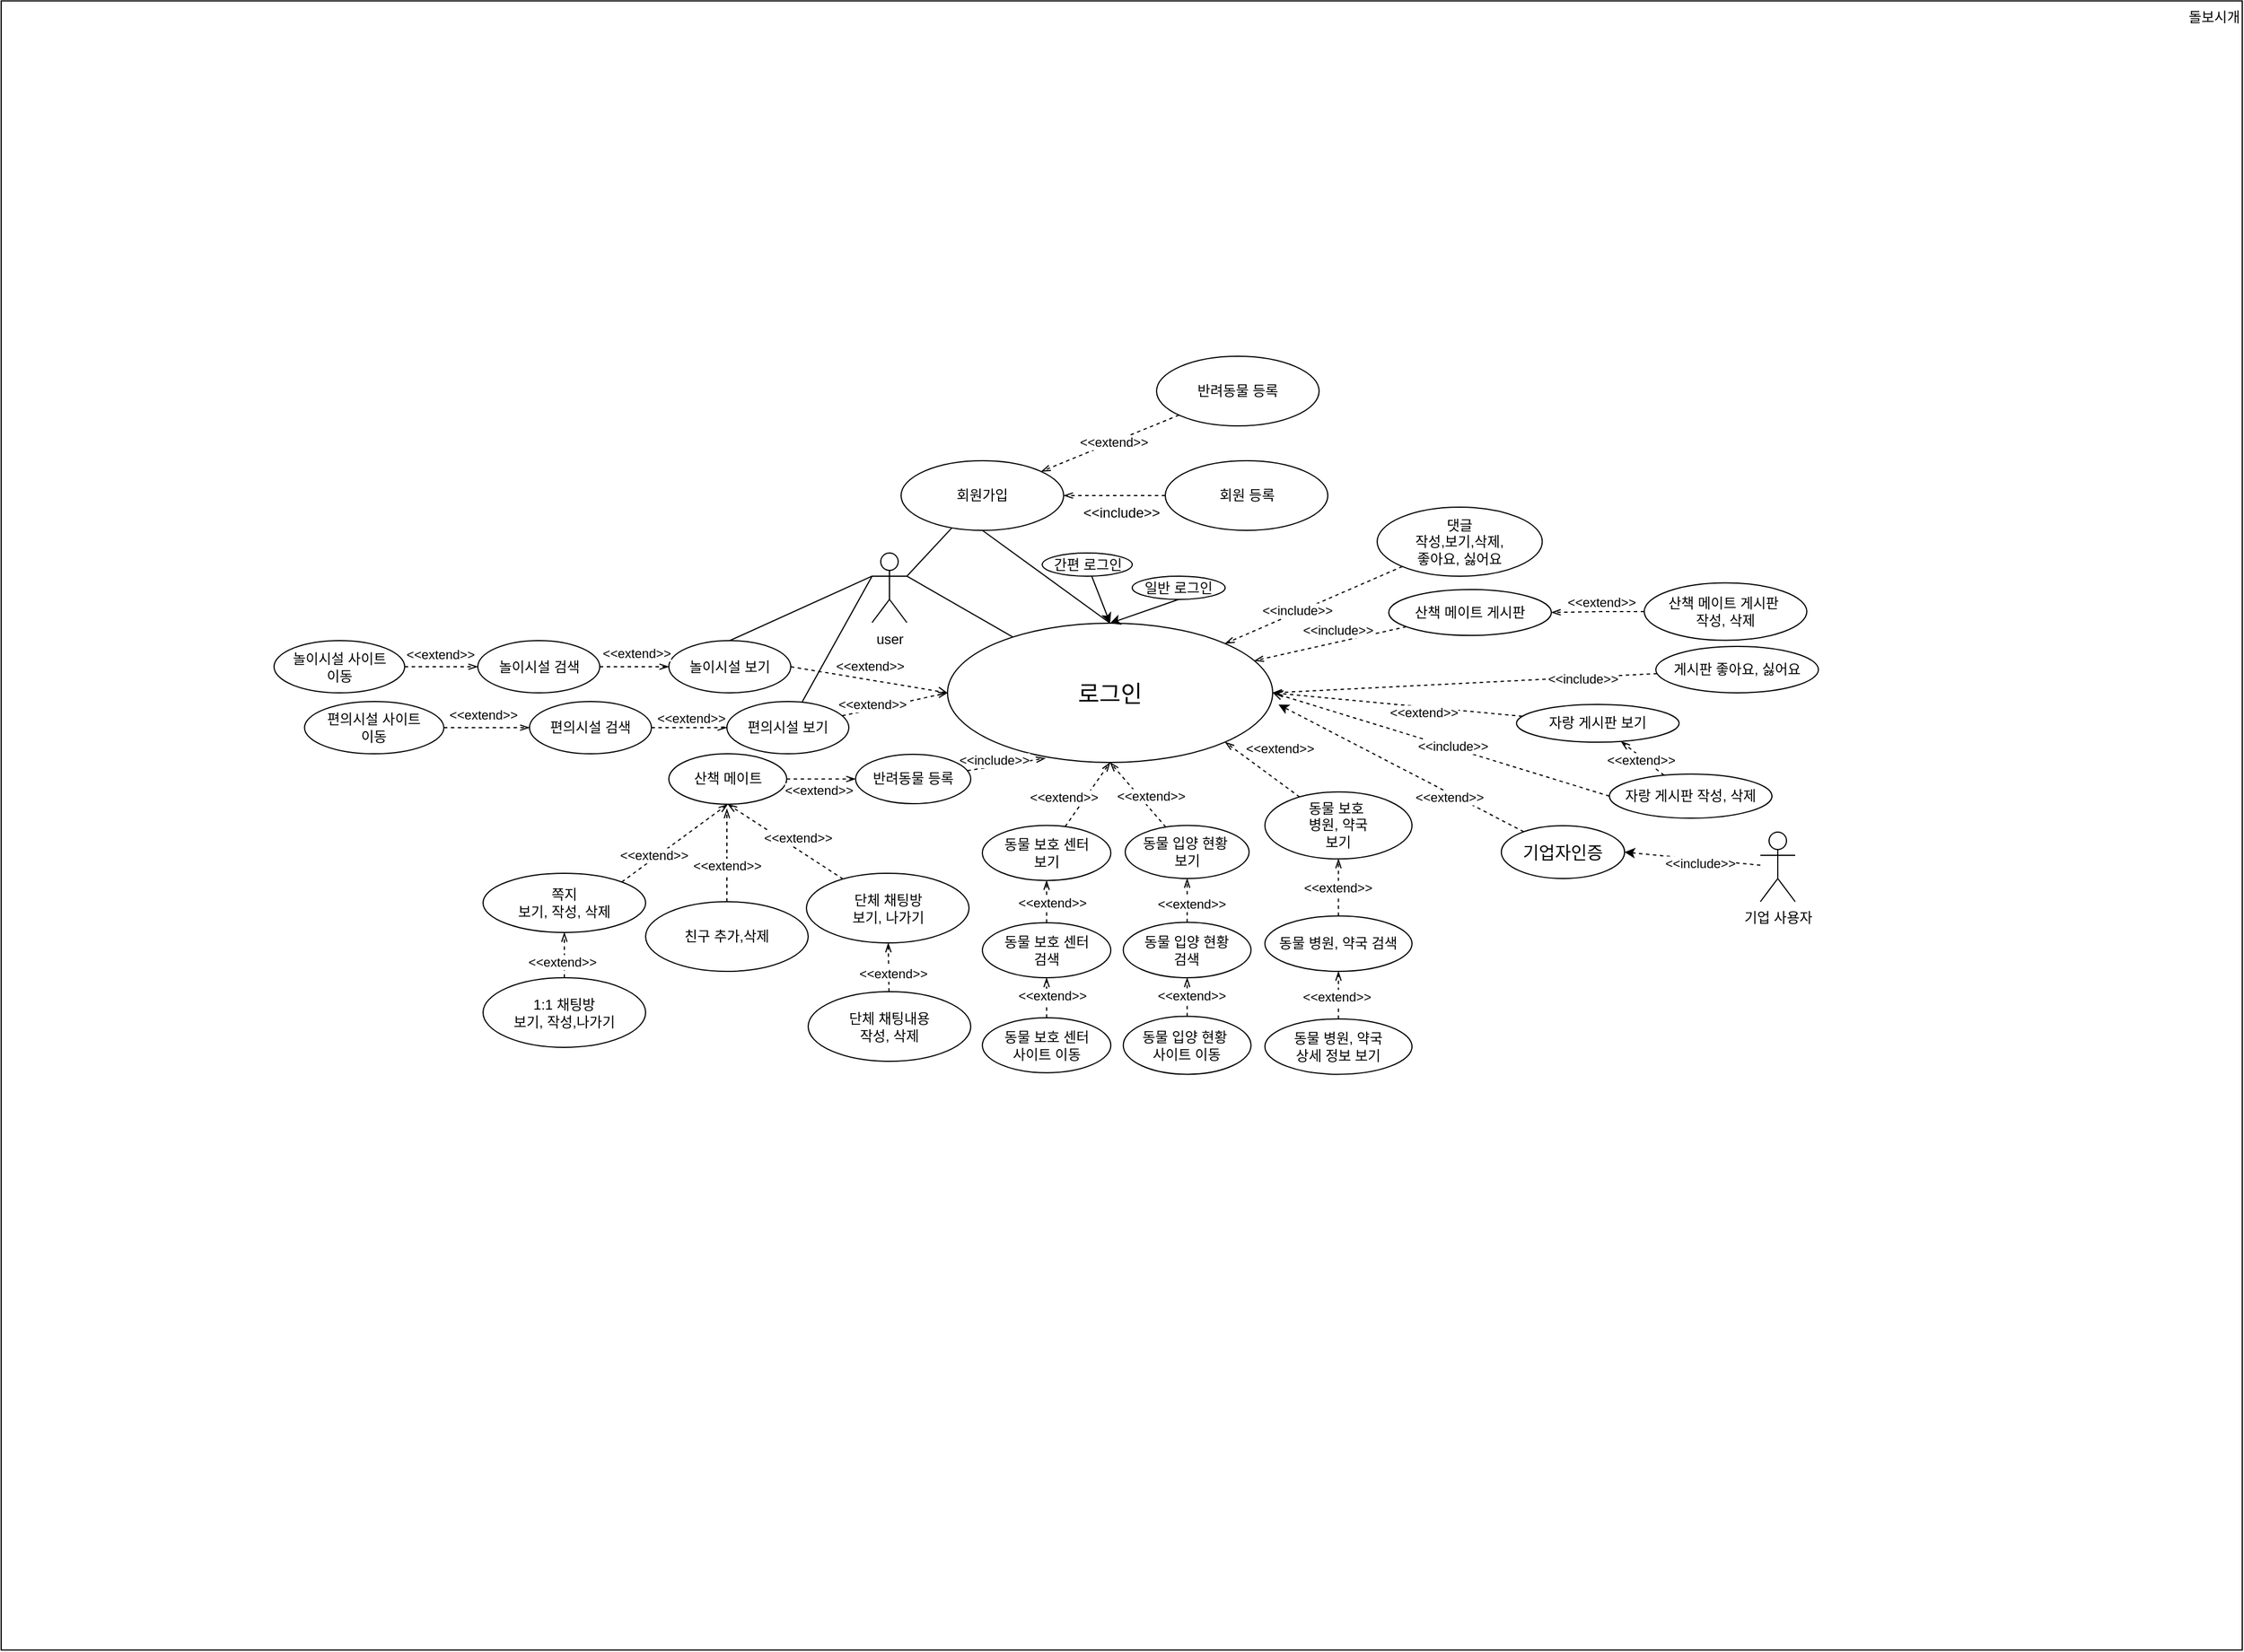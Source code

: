 <mxfile version="24.6.4" type="device">
  <diagram name="페이지-1" id="HnWExKhMApUpZiJSQxTT">
    <mxGraphModel dx="1981" dy="3166" grid="1" gridSize="10" guides="1" tooltips="1" connect="1" arrows="1" fold="1" page="1" pageScale="1" pageWidth="827" pageHeight="1169" math="0" shadow="0">
      <root>
        <mxCell id="0" />
        <mxCell id="1" parent="0" />
        <mxCell id="fTAKo0mh-Dr0XNMO-xvE-21" value="돌보시개" style="rounded=0;whiteSpace=wrap;html=1;align=right;verticalAlign=top;" vertex="1" parent="1">
          <mxGeometry x="-825" y="-1946.22" width="1930" height="1421" as="geometry" />
        </mxCell>
        <mxCell id="fTAKo0mh-Dr0XNMO-xvE-23" style="rounded=0;orthogonalLoop=1;jettySize=auto;html=1;dashed=1;endArrow=openThin;endFill=0;" edge="1" parent="1" source="fTAKo0mh-Dr0XNMO-xvE-12" target="fTAKo0mh-Dr0XNMO-xvE-22">
          <mxGeometry relative="1" as="geometry" />
        </mxCell>
        <mxCell id="fTAKo0mh-Dr0XNMO-xvE-56" value="&amp;lt;&amp;lt;extend&amp;gt;&amp;gt;" style="edgeLabel;html=1;align=center;verticalAlign=middle;resizable=0;points=[];" vertex="1" connectable="0" parent="fTAKo0mh-Dr0XNMO-xvE-23">
          <mxGeometry x="-0.051" relative="1" as="geometry">
            <mxPoint as="offset" />
          </mxGeometry>
        </mxCell>
        <mxCell id="fTAKo0mh-Dr0XNMO-xvE-12" value="반려동물 등록" style="ellipse;whiteSpace=wrap;html=1;" vertex="1" parent="1">
          <mxGeometry x="170" y="-1640" width="140" height="60" as="geometry" />
        </mxCell>
        <mxCell id="fTAKo0mh-Dr0XNMO-xvE-31" style="rounded=0;orthogonalLoop=1;jettySize=auto;html=1;endArrow=none;endFill=0;entryX=1;entryY=0.333;entryDx=0;entryDy=0;entryPerimeter=0;" edge="1" parent="1" source="fTAKo0mh-Dr0XNMO-xvE-22" target="fTAKo0mh-Dr0XNMO-xvE-28">
          <mxGeometry relative="1" as="geometry">
            <mxPoint x="-140" y="-1410" as="targetPoint" />
          </mxGeometry>
        </mxCell>
        <mxCell id="fTAKo0mh-Dr0XNMO-xvE-92" style="rounded=0;orthogonalLoop=1;jettySize=auto;html=1;exitX=0.5;exitY=1;exitDx=0;exitDy=0;entryX=0.5;entryY=0;entryDx=0;entryDy=0;endArrow=none;endFill=0;" edge="1" parent="1" source="fTAKo0mh-Dr0XNMO-xvE-22" target="fTAKo0mh-Dr0XNMO-xvE-27">
          <mxGeometry relative="1" as="geometry" />
        </mxCell>
        <mxCell id="fTAKo0mh-Dr0XNMO-xvE-22" value="회원가입" style="ellipse;whiteSpace=wrap;html=1;" vertex="1" parent="1">
          <mxGeometry x="-50" y="-1550" width="140" height="60" as="geometry" />
        </mxCell>
        <mxCell id="fTAKo0mh-Dr0XNMO-xvE-29" value="" style="rounded=0;orthogonalLoop=1;jettySize=auto;html=1;endArrow=none;endFill=0;entryX=1;entryY=0.333;entryDx=0;entryDy=0;entryPerimeter=0;" edge="1" parent="1" source="fTAKo0mh-Dr0XNMO-xvE-27" target="fTAKo0mh-Dr0XNMO-xvE-28">
          <mxGeometry relative="1" as="geometry" />
        </mxCell>
        <mxCell id="fTAKo0mh-Dr0XNMO-xvE-27" value="&lt;font style=&quot;font-size: 20px;&quot;&gt;로그인&lt;/font&gt;" style="ellipse;whiteSpace=wrap;html=1;" vertex="1" parent="1">
          <mxGeometry x="-10" y="-1410" width="280" height="120" as="geometry" />
        </mxCell>
        <mxCell id="fTAKo0mh-Dr0XNMO-xvE-144" style="rounded=0;orthogonalLoop=1;jettySize=auto;html=1;entryX=0.5;entryY=0;entryDx=0;entryDy=0;endArrow=none;endFill=0;exitX=0;exitY=0.333;exitDx=0;exitDy=0;exitPerimeter=0;" edge="1" parent="1" source="fTAKo0mh-Dr0XNMO-xvE-28" target="fTAKo0mh-Dr0XNMO-xvE-118">
          <mxGeometry relative="1" as="geometry" />
        </mxCell>
        <mxCell id="fTAKo0mh-Dr0XNMO-xvE-28" value="user" style="shape=umlActor;verticalLabelPosition=bottom;verticalAlign=top;html=1;outlineConnect=0;" vertex="1" parent="1">
          <mxGeometry x="-75" y="-1470.5" width="30" height="60" as="geometry" />
        </mxCell>
        <mxCell id="fTAKo0mh-Dr0XNMO-xvE-60" style="rounded=0;orthogonalLoop=1;jettySize=auto;html=1;entryX=0.5;entryY=0;entryDx=0;entryDy=0;" edge="1" parent="1" source="fTAKo0mh-Dr0XNMO-xvE-32" target="fTAKo0mh-Dr0XNMO-xvE-27">
          <mxGeometry relative="1" as="geometry">
            <mxPoint x="20.0" y="-1320" as="targetPoint" />
          </mxGeometry>
        </mxCell>
        <mxCell id="fTAKo0mh-Dr0XNMO-xvE-32" value="간편 로그인" style="ellipse;whiteSpace=wrap;html=1;" vertex="1" parent="1">
          <mxGeometry x="71.57" y="-1470.5" width="77.5" height="20" as="geometry" />
        </mxCell>
        <mxCell id="fTAKo0mh-Dr0XNMO-xvE-34" style="rounded=0;orthogonalLoop=1;jettySize=auto;html=1;exitX=0.5;exitY=1;exitDx=0;exitDy=0;entryX=0.5;entryY=0;entryDx=0;entryDy=0;" edge="1" parent="1" source="fTAKo0mh-Dr0XNMO-xvE-33" target="fTAKo0mh-Dr0XNMO-xvE-27">
          <mxGeometry relative="1" as="geometry">
            <mxPoint x="20" y="-1390" as="targetPoint" />
          </mxGeometry>
        </mxCell>
        <mxCell id="fTAKo0mh-Dr0XNMO-xvE-33" value="일반 로그인" style="ellipse;whiteSpace=wrap;html=1;" vertex="1" parent="1">
          <mxGeometry x="149.07" y="-1450.5" width="80" height="20" as="geometry" />
        </mxCell>
        <mxCell id="fTAKo0mh-Dr0XNMO-xvE-37" style="rounded=0;orthogonalLoop=1;jettySize=auto;html=1;entryX=1;entryY=0.5;entryDx=0;entryDy=0;endArrow=openThin;endFill=0;dashed=1;" edge="1" parent="1" source="fTAKo0mh-Dr0XNMO-xvE-36" target="fTAKo0mh-Dr0XNMO-xvE-22">
          <mxGeometry relative="1" as="geometry" />
        </mxCell>
        <mxCell id="fTAKo0mh-Dr0XNMO-xvE-36" value="회원 등록" style="ellipse;whiteSpace=wrap;html=1;" vertex="1" parent="1">
          <mxGeometry x="177.5" y="-1550" width="140" height="60" as="geometry" />
        </mxCell>
        <mxCell id="fTAKo0mh-Dr0XNMO-xvE-38" value="&amp;lt;&amp;lt;include&amp;gt;&amp;gt;" style="text;html=1;align=center;verticalAlign=middle;whiteSpace=wrap;rounded=0;" vertex="1" parent="1">
          <mxGeometry x="110" y="-1520" width="60" height="30" as="geometry" />
        </mxCell>
        <mxCell id="fTAKo0mh-Dr0XNMO-xvE-40" value="&lt;span style=&quot;font-weight: normal;&quot;&gt;쪽지&lt;/span&gt;&lt;div&gt;&lt;span style=&quot;font-weight: normal;&quot;&gt;보기, 작성, 삭제&lt;/span&gt;&lt;/div&gt;" style="ellipse;whiteSpace=wrap;html=1;fontStyle=1" vertex="1" parent="1">
          <mxGeometry x="-410" y="-1194.5" width="140" height="51" as="geometry" />
        </mxCell>
        <mxCell id="fTAKo0mh-Dr0XNMO-xvE-43" value="친구 추가,삭제" style="ellipse;whiteSpace=wrap;html=1;" vertex="1" parent="1">
          <mxGeometry x="-270" y="-1170" width="140" height="60" as="geometry" />
        </mxCell>
        <mxCell id="fTAKo0mh-Dr0XNMO-xvE-61" value="" style="rounded=0;orthogonalLoop=1;jettySize=auto;html=1;endArrow=openThin;endFill=0;dashed=1;endSize=7;entryX=1;entryY=0.5;entryDx=0;entryDy=0;" edge="1" parent="1" source="fTAKo0mh-Dr0XNMO-xvE-51" target="fTAKo0mh-Dr0XNMO-xvE-27">
          <mxGeometry relative="1" as="geometry">
            <mxPoint x="77" y="-1342" as="targetPoint" />
          </mxGeometry>
        </mxCell>
        <mxCell id="fTAKo0mh-Dr0XNMO-xvE-64" value="&amp;lt;&amp;lt;extend&amp;gt;&amp;gt;" style="edgeLabel;html=1;align=center;verticalAlign=middle;resizable=0;points=[];" vertex="1" connectable="0" parent="fTAKo0mh-Dr0XNMO-xvE-61">
          <mxGeometry x="0.072" y="-4" relative="1" as="geometry">
            <mxPoint x="30" y="11" as="offset" />
          </mxGeometry>
        </mxCell>
        <mxCell id="fTAKo0mh-Dr0XNMO-xvE-51" value="자랑 게시판 보기" style="ellipse;whiteSpace=wrap;html=1;" vertex="1" parent="1">
          <mxGeometry x="480" y="-1340" width="140" height="32.5" as="geometry" />
        </mxCell>
        <mxCell id="fTAKo0mh-Dr0XNMO-xvE-62" value="" style="rounded=0;orthogonalLoop=1;jettySize=auto;html=1;dashed=1;endArrow=openThin;endFill=0;" edge="1" parent="1" source="fTAKo0mh-Dr0XNMO-xvE-57" target="fTAKo0mh-Dr0XNMO-xvE-51">
          <mxGeometry relative="1" as="geometry" />
        </mxCell>
        <mxCell id="fTAKo0mh-Dr0XNMO-xvE-63" value="&amp;lt;&amp;lt;extend&amp;gt;&amp;gt;" style="edgeLabel;html=1;align=center;verticalAlign=middle;resizable=0;points=[];" vertex="1" connectable="0" parent="fTAKo0mh-Dr0XNMO-xvE-62">
          <mxGeometry x="0.156" y="-2" relative="1" as="geometry">
            <mxPoint y="5" as="offset" />
          </mxGeometry>
        </mxCell>
        <mxCell id="fTAKo0mh-Dr0XNMO-xvE-57" value="자랑 게시판&amp;nbsp;&lt;span style=&quot;background-color: initial;&quot;&gt;작성, 삭제&lt;/span&gt;" style="ellipse;whiteSpace=wrap;html=1;" vertex="1" parent="1">
          <mxGeometry x="560" y="-1280" width="140" height="38" as="geometry" />
        </mxCell>
        <mxCell id="fTAKo0mh-Dr0XNMO-xvE-67" value="" style="rounded=0;orthogonalLoop=1;jettySize=auto;html=1;dashed=1;exitX=0.5;exitY=0;exitDx=0;exitDy=0;endArrow=openThin;endFill=0;" edge="1" parent="1" source="fTAKo0mh-Dr0XNMO-xvE-43">
          <mxGeometry relative="1" as="geometry">
            <mxPoint x="-671.5" y="-1371.5" as="sourcePoint" />
            <mxPoint x="-200" y="-1250" as="targetPoint" />
            <Array as="points" />
          </mxGeometry>
        </mxCell>
        <mxCell id="fTAKo0mh-Dr0XNMO-xvE-99" value="&amp;lt;&amp;lt;extend&amp;gt;&amp;gt;" style="edgeLabel;html=1;align=center;verticalAlign=middle;resizable=0;points=[];" vertex="1" connectable="0" parent="fTAKo0mh-Dr0XNMO-xvE-67">
          <mxGeometry x="0.041" y="-2" relative="1" as="geometry">
            <mxPoint x="-2" y="10" as="offset" />
          </mxGeometry>
        </mxCell>
        <mxCell id="fTAKo0mh-Dr0XNMO-xvE-68" value="" style="rounded=0;orthogonalLoop=1;jettySize=auto;html=1;dashed=1;exitX=1;exitY=0;exitDx=0;exitDy=0;endArrow=openThin;endFill=0;entryX=0.5;entryY=1;entryDx=0;entryDy=0;" edge="1" parent="1" source="fTAKo0mh-Dr0XNMO-xvE-40" target="fTAKo0mh-Dr0XNMO-xvE-93">
          <mxGeometry relative="1" as="geometry">
            <mxPoint x="-151.5" y="-1069.5" as="sourcePoint" />
            <mxPoint x="-208.5" y="-1230" as="targetPoint" />
          </mxGeometry>
        </mxCell>
        <mxCell id="fTAKo0mh-Dr0XNMO-xvE-70" style="rounded=0;orthogonalLoop=1;jettySize=auto;html=1;dashed=1;endArrow=openThin;endFill=0;" edge="1" parent="1" source="fTAKo0mh-Dr0XNMO-xvE-69" target="fTAKo0mh-Dr0XNMO-xvE-27">
          <mxGeometry relative="1" as="geometry" />
        </mxCell>
        <mxCell id="fTAKo0mh-Dr0XNMO-xvE-71" value="&amp;lt;&amp;lt;include&amp;gt;&amp;gt;" style="edgeLabel;html=1;align=center;verticalAlign=middle;resizable=0;points=[];" vertex="1" connectable="0" parent="fTAKo0mh-Dr0XNMO-xvE-70">
          <mxGeometry x="-0.216" relative="1" as="geometry">
            <mxPoint x="-8" y="-9" as="offset" />
          </mxGeometry>
        </mxCell>
        <mxCell id="fTAKo0mh-Dr0XNMO-xvE-69" value="산책 메이트 게시판" style="ellipse;whiteSpace=wrap;html=1;" vertex="1" parent="1">
          <mxGeometry x="370" y="-1439" width="140" height="39.5" as="geometry" />
        </mxCell>
        <mxCell id="fTAKo0mh-Dr0XNMO-xvE-73" value="" style="edgeStyle=orthogonalEdgeStyle;rounded=0;orthogonalLoop=1;jettySize=auto;html=1;dashed=1;endArrow=openThin;endFill=0;" edge="1" parent="1" source="fTAKo0mh-Dr0XNMO-xvE-72" target="fTAKo0mh-Dr0XNMO-xvE-69">
          <mxGeometry relative="1" as="geometry" />
        </mxCell>
        <mxCell id="fTAKo0mh-Dr0XNMO-xvE-74" value="&amp;lt;&amp;lt;extend&amp;gt;&amp;gt;" style="edgeLabel;html=1;align=center;verticalAlign=middle;resizable=0;points=[];" vertex="1" connectable="0" parent="fTAKo0mh-Dr0XNMO-xvE-73">
          <mxGeometry x="0.29" y="4" relative="1" as="geometry">
            <mxPoint x="14" y="-13" as="offset" />
          </mxGeometry>
        </mxCell>
        <mxCell id="fTAKo0mh-Dr0XNMO-xvE-72" value="산책 메이트 게시판&amp;nbsp;&lt;div&gt;작성,&amp;nbsp;&lt;span style=&quot;background-color: initial;&quot;&gt;삭제&lt;/span&gt;&lt;/div&gt;" style="ellipse;whiteSpace=wrap;html=1;" vertex="1" parent="1">
          <mxGeometry x="590" y="-1444.75" width="140" height="49.5" as="geometry" />
        </mxCell>
        <mxCell id="fTAKo0mh-Dr0XNMO-xvE-78" value="게시판 좋아요, 싫어요" style="ellipse;whiteSpace=wrap;html=1;" vertex="1" parent="1">
          <mxGeometry x="600" y="-1390" width="140" height="40" as="geometry" />
        </mxCell>
        <mxCell id="fTAKo0mh-Dr0XNMO-xvE-79" style="rounded=0;orthogonalLoop=1;jettySize=auto;html=1;entryX=1;entryY=0.5;entryDx=0;entryDy=0;dashed=1;endArrow=openThin;endFill=0;" edge="1" parent="1" source="fTAKo0mh-Dr0XNMO-xvE-78" target="fTAKo0mh-Dr0XNMO-xvE-27">
          <mxGeometry relative="1" as="geometry" />
        </mxCell>
        <mxCell id="fTAKo0mh-Dr0XNMO-xvE-80" value="&amp;lt;&amp;lt;include&amp;gt;&amp;gt;" style="edgeLabel;html=1;align=center;verticalAlign=middle;resizable=0;points=[];" vertex="1" connectable="0" parent="1">
          <mxGeometry x="520.0" y="-1399.5" as="geometry">
            <mxPoint x="17" y="37" as="offset" />
          </mxGeometry>
        </mxCell>
        <mxCell id="fTAKo0mh-Dr0XNMO-xvE-82" style="rounded=0;orthogonalLoop=1;jettySize=auto;html=1;entryX=1;entryY=0;entryDx=0;entryDy=0;dashed=1;endArrow=openThin;endFill=0;" edge="1" parent="1" source="fTAKo0mh-Dr0XNMO-xvE-81" target="fTAKo0mh-Dr0XNMO-xvE-27">
          <mxGeometry relative="1" as="geometry" />
        </mxCell>
        <mxCell id="fTAKo0mh-Dr0XNMO-xvE-81" value="댓글&lt;div&gt;작성,보기,삭제,&lt;/div&gt;&lt;div&gt;좋아요, 싫어요&lt;/div&gt;" style="ellipse;whiteSpace=wrap;html=1;" vertex="1" parent="1">
          <mxGeometry x="360" y="-1510" width="142.2" height="59.5" as="geometry" />
        </mxCell>
        <mxCell id="fTAKo0mh-Dr0XNMO-xvE-83" value="&amp;lt;&amp;lt;include&amp;gt;&amp;gt;" style="edgeLabel;html=1;align=center;verticalAlign=middle;resizable=0;points=[];" vertex="1" connectable="0" parent="1">
          <mxGeometry x="330.001" y="-1379.999" as="geometry">
            <mxPoint x="-39" y="-41" as="offset" />
          </mxGeometry>
        </mxCell>
        <mxCell id="fTAKo0mh-Dr0XNMO-xvE-93" value="산책 메이트" style="ellipse;whiteSpace=wrap;html=1;" vertex="1" parent="1">
          <mxGeometry x="-250" y="-1297.5" width="101.5" height="43.5" as="geometry" />
        </mxCell>
        <mxCell id="fTAKo0mh-Dr0XNMO-xvE-95" value="" style="rounded=0;orthogonalLoop=1;jettySize=auto;html=1;dashed=1;exitX=1;exitY=0.5;exitDx=0;exitDy=0;entryX=0;entryY=0.5;entryDx=0;entryDy=0;endArrow=openThin;endFill=0;" edge="1" parent="1" source="fTAKo0mh-Dr0XNMO-xvE-93" target="fTAKo0mh-Dr0XNMO-xvE-102">
          <mxGeometry relative="1" as="geometry">
            <mxPoint x="-130.0" y="-1242.5" as="sourcePoint" />
            <mxPoint x="-80.161" y="-1256.357" as="targetPoint" />
          </mxGeometry>
        </mxCell>
        <mxCell id="fTAKo0mh-Dr0XNMO-xvE-106" style="rounded=0;orthogonalLoop=1;jettySize=auto;html=1;entryX=0.5;entryY=1;entryDx=0;entryDy=0;dashed=1;endArrow=openThin;endFill=0;" edge="1" parent="1" source="fTAKo0mh-Dr0XNMO-xvE-101" target="fTAKo0mh-Dr0XNMO-xvE-93">
          <mxGeometry relative="1" as="geometry">
            <mxPoint x="-208.5" y="-1230" as="targetPoint" />
          </mxGeometry>
        </mxCell>
        <mxCell id="fTAKo0mh-Dr0XNMO-xvE-107" value="&amp;lt;&amp;lt;extend&amp;gt;&amp;gt;" style="edgeLabel;html=1;align=center;verticalAlign=middle;resizable=0;points=[];" vertex="1" connectable="0" parent="fTAKo0mh-Dr0XNMO-xvE-106">
          <mxGeometry x="-0.017" y="3" relative="1" as="geometry">
            <mxPoint x="11" y="-7" as="offset" />
          </mxGeometry>
        </mxCell>
        <mxCell id="fTAKo0mh-Dr0XNMO-xvE-101" value="단체 채팅방&lt;div&gt;보기, 나가기&lt;/div&gt;" style="ellipse;whiteSpace=wrap;html=1;" vertex="1" parent="1">
          <mxGeometry x="-131.5" y="-1194.5" width="140" height="60" as="geometry" />
        </mxCell>
        <mxCell id="fTAKo0mh-Dr0XNMO-xvE-103" style="rounded=0;orthogonalLoop=1;jettySize=auto;html=1;dashed=1;endArrow=openThin;endFill=0;entryX=0.301;entryY=0.97;entryDx=0;entryDy=0;entryPerimeter=0;" edge="1" parent="1" source="fTAKo0mh-Dr0XNMO-xvE-102" target="fTAKo0mh-Dr0XNMO-xvE-27">
          <mxGeometry relative="1" as="geometry">
            <mxPoint x="-10" y="-1330" as="targetPoint" />
          </mxGeometry>
        </mxCell>
        <mxCell id="fTAKo0mh-Dr0XNMO-xvE-104" value="&amp;lt;&amp;lt;include&amp;gt;&amp;gt;" style="edgeLabel;html=1;align=center;verticalAlign=middle;resizable=0;points=[];" vertex="1" connectable="0" parent="fTAKo0mh-Dr0XNMO-xvE-103">
          <mxGeometry x="-0.102" relative="1" as="geometry">
            <mxPoint x="-7" y="-5" as="offset" />
          </mxGeometry>
        </mxCell>
        <mxCell id="fTAKo0mh-Dr0XNMO-xvE-102" value="반려동물 등록" style="ellipse;whiteSpace=wrap;html=1;" vertex="1" parent="1">
          <mxGeometry x="-89.17" y="-1297" width="99.17" height="42.5" as="geometry" />
        </mxCell>
        <mxCell id="fTAKo0mh-Dr0XNMO-xvE-105" value="&amp;lt;&amp;lt;extend&amp;gt;&amp;gt;" style="edgeLabel;html=1;align=center;verticalAlign=middle;resizable=0;points=[];" vertex="1" connectable="0" parent="1">
          <mxGeometry x="-301.5" y="-1192.5" as="geometry">
            <mxPoint x="38" y="-18" as="offset" />
          </mxGeometry>
        </mxCell>
        <mxCell id="fTAKo0mh-Dr0XNMO-xvE-119" style="rounded=0;orthogonalLoop=1;jettySize=auto;html=1;entryX=0;entryY=0.5;entryDx=0;entryDy=0;exitX=1;exitY=0.5;exitDx=0;exitDy=0;dashed=1;endArrow=open;endFill=0;" edge="1" parent="1" source="fTAKo0mh-Dr0XNMO-xvE-118" target="fTAKo0mh-Dr0XNMO-xvE-27">
          <mxGeometry relative="1" as="geometry">
            <mxPoint x="-99.5" y="-1400" as="targetPoint" />
          </mxGeometry>
        </mxCell>
        <mxCell id="fTAKo0mh-Dr0XNMO-xvE-120" value="&amp;lt;&amp;lt;extend&amp;gt;&amp;gt;" style="edgeLabel;html=1;align=center;verticalAlign=middle;resizable=0;points=[];" vertex="1" connectable="0" parent="fTAKo0mh-Dr0XNMO-xvE-119">
          <mxGeometry x="0.141" y="2" relative="1" as="geometry">
            <mxPoint x="-10" y="-12" as="offset" />
          </mxGeometry>
        </mxCell>
        <mxCell id="fTAKo0mh-Dr0XNMO-xvE-118" value="놀이시설 보기" style="ellipse;whiteSpace=wrap;html=1;" vertex="1" parent="1">
          <mxGeometry x="-250" y="-1395" width="105" height="45" as="geometry" />
        </mxCell>
        <mxCell id="fTAKo0mh-Dr0XNMO-xvE-122" style="rounded=0;orthogonalLoop=1;jettySize=auto;html=1;dashed=1;endArrow=openThin;endFill=0;" edge="1" parent="1" source="fTAKo0mh-Dr0XNMO-xvE-121" target="fTAKo0mh-Dr0XNMO-xvE-118">
          <mxGeometry relative="1" as="geometry" />
        </mxCell>
        <mxCell id="fTAKo0mh-Dr0XNMO-xvE-123" value="&amp;lt;&amp;lt;extend&amp;gt;&amp;gt;" style="edgeLabel;html=1;align=center;verticalAlign=middle;resizable=0;points=[];" vertex="1" connectable="0" parent="fTAKo0mh-Dr0XNMO-xvE-122">
          <mxGeometry x="-0.046" relative="1" as="geometry">
            <mxPoint x="3" y="-12" as="offset" />
          </mxGeometry>
        </mxCell>
        <mxCell id="fTAKo0mh-Dr0XNMO-xvE-121" value="놀이시설 검색" style="ellipse;whiteSpace=wrap;html=1;" vertex="1" parent="1">
          <mxGeometry x="-414.5" y="-1395" width="105" height="45" as="geometry" />
        </mxCell>
        <mxCell id="fTAKo0mh-Dr0XNMO-xvE-124" value="놀이시설 사이트&lt;div&gt;이동&lt;/div&gt;" style="ellipse;whiteSpace=wrap;html=1;" vertex="1" parent="1">
          <mxGeometry x="-590" y="-1395" width="112.5" height="45" as="geometry" />
        </mxCell>
        <mxCell id="fTAKo0mh-Dr0XNMO-xvE-125" style="rounded=0;orthogonalLoop=1;jettySize=auto;html=1;entryX=0;entryY=0.5;entryDx=0;entryDy=0;dashed=1;endArrow=openThin;endFill=0;" edge="1" parent="1" source="fTAKo0mh-Dr0XNMO-xvE-124" target="fTAKo0mh-Dr0XNMO-xvE-121">
          <mxGeometry relative="1" as="geometry" />
        </mxCell>
        <mxCell id="fTAKo0mh-Dr0XNMO-xvE-126" value="&amp;lt;&amp;lt;extend&amp;gt;&amp;gt;" style="edgeLabel;html=1;align=center;verticalAlign=middle;resizable=0;points=[];" vertex="1" connectable="0" parent="fTAKo0mh-Dr0XNMO-xvE-125">
          <mxGeometry x="-0.235" y="-1" relative="1" as="geometry">
            <mxPoint x="6" y="-12" as="offset" />
          </mxGeometry>
        </mxCell>
        <mxCell id="fTAKo0mh-Dr0XNMO-xvE-127" value="편의시설&amp;nbsp;보기" style="ellipse;whiteSpace=wrap;html=1;" vertex="1" parent="1">
          <mxGeometry x="-200" y="-1342.5" width="105" height="45" as="geometry" />
        </mxCell>
        <mxCell id="fTAKo0mh-Dr0XNMO-xvE-130" style="rounded=0;orthogonalLoop=1;jettySize=auto;html=1;endArrow=openThin;endFill=0;dashed=1;entryX=0;entryY=0.5;entryDx=0;entryDy=0;" edge="1" parent="1" source="fTAKo0mh-Dr0XNMO-xvE-127" target="fTAKo0mh-Dr0XNMO-xvE-27">
          <mxGeometry relative="1" as="geometry">
            <mxPoint x="-60" y="-1360" as="targetPoint" />
          </mxGeometry>
        </mxCell>
        <mxCell id="fTAKo0mh-Dr0XNMO-xvE-134" style="rounded=0;orthogonalLoop=1;jettySize=auto;html=1;entryX=0;entryY=0.5;entryDx=0;entryDy=0;endArrow=openThin;endFill=0;dashed=1;" edge="1" parent="1" source="fTAKo0mh-Dr0XNMO-xvE-131" target="fTAKo0mh-Dr0XNMO-xvE-127">
          <mxGeometry relative="1" as="geometry" />
        </mxCell>
        <mxCell id="fTAKo0mh-Dr0XNMO-xvE-137" value="&amp;lt;&amp;lt;extend&amp;gt;&amp;gt;" style="edgeLabel;html=1;align=center;verticalAlign=middle;resizable=0;points=[];" vertex="1" connectable="0" parent="fTAKo0mh-Dr0XNMO-xvE-134">
          <mxGeometry x="0.145" y="-1" relative="1" as="geometry">
            <mxPoint x="153" y="-21" as="offset" />
          </mxGeometry>
        </mxCell>
        <mxCell id="fTAKo0mh-Dr0XNMO-xvE-131" value="편의시설 검색" style="ellipse;whiteSpace=wrap;html=1;" vertex="1" parent="1">
          <mxGeometry x="-370" y="-1342.5" width="105" height="45" as="geometry" />
        </mxCell>
        <mxCell id="fTAKo0mh-Dr0XNMO-xvE-135" style="rounded=0;orthogonalLoop=1;jettySize=auto;html=1;entryX=0;entryY=0.5;entryDx=0;entryDy=0;endArrow=openThin;endFill=0;dashed=1;" edge="1" parent="1" source="fTAKo0mh-Dr0XNMO-xvE-132" target="fTAKo0mh-Dr0XNMO-xvE-131">
          <mxGeometry relative="1" as="geometry" />
        </mxCell>
        <mxCell id="fTAKo0mh-Dr0XNMO-xvE-132" value="편의시설 사이트&lt;div&gt;이동&lt;/div&gt;" style="ellipse;whiteSpace=wrap;html=1;" vertex="1" parent="1">
          <mxGeometry x="-563.75" y="-1342.5" width="120" height="45" as="geometry" />
        </mxCell>
        <mxCell id="fTAKo0mh-Dr0XNMO-xvE-138" value="&amp;lt;&amp;lt;extend&amp;gt;&amp;gt;" style="edgeLabel;html=1;align=center;verticalAlign=middle;resizable=0;points=[];" vertex="1" connectable="0" parent="1">
          <mxGeometry x="-208.503" y="-1297.5" as="geometry">
            <mxPoint x="-23" y="-31" as="offset" />
          </mxGeometry>
        </mxCell>
        <mxCell id="fTAKo0mh-Dr0XNMO-xvE-139" value="&amp;lt;&amp;lt;extend&amp;gt;&amp;gt;" style="edgeLabel;html=1;align=center;verticalAlign=middle;resizable=0;points=[];" vertex="1" connectable="0" parent="1">
          <mxGeometry x="-317.503" y="-1342.5" as="geometry">
            <mxPoint x="-93" y="11" as="offset" />
          </mxGeometry>
        </mxCell>
        <mxCell id="fTAKo0mh-Dr0XNMO-xvE-142" value="" style="rounded=0;orthogonalLoop=1;jettySize=auto;html=1;dashed=1;endArrow=open;endFill=0;exitX=0;exitY=0.5;exitDx=0;exitDy=0;entryX=1;entryY=0.5;entryDx=0;entryDy=0;" edge="1" parent="1" source="fTAKo0mh-Dr0XNMO-xvE-57" target="fTAKo0mh-Dr0XNMO-xvE-27">
          <mxGeometry relative="1" as="geometry">
            <mxPoint x="141.33" y="-1317.5" as="sourcePoint" />
            <mxPoint x="353.672" y="-956" as="targetPoint" />
          </mxGeometry>
        </mxCell>
        <mxCell id="fTAKo0mh-Dr0XNMO-xvE-143" value="&amp;lt;&amp;lt;include&amp;gt;&amp;gt;" style="edgeLabel;html=1;align=center;verticalAlign=middle;resizable=0;points=[];" vertex="1" connectable="0" parent="fTAKo0mh-Dr0XNMO-xvE-142">
          <mxGeometry x="-0.206" y="-2" relative="1" as="geometry">
            <mxPoint x="-21" y="-6" as="offset" />
          </mxGeometry>
        </mxCell>
        <mxCell id="fTAKo0mh-Dr0XNMO-xvE-150" style="rounded=0;orthogonalLoop=1;jettySize=auto;html=1;entryX=0;entryY=0.333;entryDx=0;entryDy=0;entryPerimeter=0;endArrow=none;endFill=0;" edge="1" parent="1" source="fTAKo0mh-Dr0XNMO-xvE-127" target="fTAKo0mh-Dr0XNMO-xvE-28">
          <mxGeometry relative="1" as="geometry" />
        </mxCell>
        <mxCell id="fTAKo0mh-Dr0XNMO-xvE-152" value="" style="rounded=0;orthogonalLoop=1;jettySize=auto;html=1;endArrow=openThin;endFill=0;dashed=1;" edge="1" parent="1" source="fTAKo0mh-Dr0XNMO-xvE-151" target="fTAKo0mh-Dr0XNMO-xvE-40">
          <mxGeometry relative="1" as="geometry" />
        </mxCell>
        <mxCell id="fTAKo0mh-Dr0XNMO-xvE-151" value="1:1 채팅방&lt;div&gt;보기, 작성,나가기&lt;/div&gt;" style="ellipse;whiteSpace=wrap;html=1;" vertex="1" parent="1">
          <mxGeometry x="-410" y="-1104.5" width="140" height="60" as="geometry" />
        </mxCell>
        <mxCell id="fTAKo0mh-Dr0XNMO-xvE-155" value="" style="rounded=0;orthogonalLoop=1;jettySize=auto;html=1;endArrow=openThin;endFill=0;dashed=1;" edge="1" parent="1" source="fTAKo0mh-Dr0XNMO-xvE-154" target="fTAKo0mh-Dr0XNMO-xvE-101">
          <mxGeometry relative="1" as="geometry" />
        </mxCell>
        <mxCell id="fTAKo0mh-Dr0XNMO-xvE-154" value="단체 채팅내용&lt;div&gt;작성, 삭제&lt;/div&gt;" style="ellipse;whiteSpace=wrap;html=1;" vertex="1" parent="1">
          <mxGeometry x="-130" y="-1092.5" width="140" height="60" as="geometry" />
        </mxCell>
        <mxCell id="fTAKo0mh-Dr0XNMO-xvE-156" value="&amp;lt;&amp;lt;extend&amp;gt;&amp;gt;" style="edgeLabel;html=1;align=center;verticalAlign=middle;resizable=0;points=[];" vertex="1" connectable="0" parent="1">
          <mxGeometry x="-140.001" y="-1220.002" as="geometry">
            <mxPoint x="19" y="-46" as="offset" />
          </mxGeometry>
        </mxCell>
        <mxCell id="fTAKo0mh-Dr0XNMO-xvE-157" value="동물 입양&amp;nbsp;&lt;span style=&quot;background-color: initial;&quot;&gt;현황&amp;nbsp;&lt;/span&gt;&lt;div&gt;보기&lt;br&gt;&lt;/div&gt;" style="ellipse;whiteSpace=wrap;html=1;" vertex="1" parent="1">
          <mxGeometry x="143.01" y="-1235.72" width="106.69" height="45.72" as="geometry" />
        </mxCell>
        <mxCell id="fTAKo0mh-Dr0XNMO-xvE-158" style="rounded=0;orthogonalLoop=1;jettySize=auto;html=1;dashed=1;endArrow=openThin;endFill=0;entryX=0.5;entryY=1;entryDx=0;entryDy=0;" edge="1" parent="1" source="fTAKo0mh-Dr0XNMO-xvE-157" target="fTAKo0mh-Dr0XNMO-xvE-27">
          <mxGeometry relative="1" as="geometry">
            <mxPoint x="40" y="-1330" as="targetPoint" />
          </mxGeometry>
        </mxCell>
        <mxCell id="fTAKo0mh-Dr0XNMO-xvE-159" value="&amp;lt;&amp;lt;extend&amp;gt;&amp;gt;" style="edgeLabel;html=1;align=center;verticalAlign=middle;resizable=0;points=[];" vertex="1" connectable="0" parent="1">
          <mxGeometry x="189.074" y="-1194.5" as="geometry">
            <mxPoint x="-24" y="-67" as="offset" />
          </mxGeometry>
        </mxCell>
        <mxCell id="fTAKo0mh-Dr0XNMO-xvE-162" value="동물 보호 센터&lt;div&gt;보기&lt;br&gt;&lt;/div&gt;" style="ellipse;whiteSpace=wrap;html=1;" vertex="1" parent="1">
          <mxGeometry x="20.0" y="-1235.72" width="110.63" height="47.41" as="geometry" />
        </mxCell>
        <mxCell id="fTAKo0mh-Dr0XNMO-xvE-163" style="rounded=0;orthogonalLoop=1;jettySize=auto;html=1;dashed=1;endArrow=openThin;endFill=0;entryX=0.5;entryY=1;entryDx=0;entryDy=0;" edge="1" parent="1" source="fTAKo0mh-Dr0XNMO-xvE-162" target="fTAKo0mh-Dr0XNMO-xvE-27">
          <mxGeometry relative="1" as="geometry">
            <mxPoint x="90" y="-1260" as="targetPoint" />
          </mxGeometry>
        </mxCell>
        <mxCell id="fTAKo0mh-Dr0XNMO-xvE-164" value="&amp;lt;&amp;lt;extend&amp;gt;&amp;gt;" style="edgeLabel;html=1;align=center;verticalAlign=middle;resizable=0;points=[];" vertex="1" connectable="0" parent="1">
          <mxGeometry x="170.004" y="-1261.0" as="geometry">
            <mxPoint x="-80" y="1" as="offset" />
          </mxGeometry>
        </mxCell>
        <mxCell id="fTAKo0mh-Dr0XNMO-xvE-166" style="rounded=0;orthogonalLoop=1;jettySize=auto;html=1;entryX=0.5;entryY=1;entryDx=0;entryDy=0;endArrow=openThin;endFill=0;dashed=1;" edge="1" parent="1" source="fTAKo0mh-Dr0XNMO-xvE-165" target="fTAKo0mh-Dr0XNMO-xvE-162">
          <mxGeometry relative="1" as="geometry" />
        </mxCell>
        <mxCell id="fTAKo0mh-Dr0XNMO-xvE-165" value="동물 보호 센터&lt;div&gt;검색&lt;/div&gt;" style="ellipse;whiteSpace=wrap;html=1;" vertex="1" parent="1">
          <mxGeometry x="20.0" y="-1151.91" width="110.63" height="47.41" as="geometry" />
        </mxCell>
        <mxCell id="fTAKo0mh-Dr0XNMO-xvE-168" style="rounded=0;orthogonalLoop=1;jettySize=auto;html=1;entryX=0.5;entryY=1;entryDx=0;entryDy=0;endArrow=openThin;endFill=0;dashed=1;" edge="1" parent="1" source="fTAKo0mh-Dr0XNMO-xvE-167" target="fTAKo0mh-Dr0XNMO-xvE-165">
          <mxGeometry relative="1" as="geometry" />
        </mxCell>
        <mxCell id="fTAKo0mh-Dr0XNMO-xvE-167" value="동물 보호 센터&lt;div&gt;사이트 이동&lt;/div&gt;" style="ellipse;whiteSpace=wrap;html=1;" vertex="1" parent="1">
          <mxGeometry x="20.0" y="-1070" width="110.63" height="47.41" as="geometry" />
        </mxCell>
        <mxCell id="fTAKo0mh-Dr0XNMO-xvE-170" value="&amp;lt;&amp;lt;extend&amp;gt;&amp;gt;" style="edgeLabel;html=1;align=center;verticalAlign=middle;resizable=0;points=[];" vertex="1" connectable="0" parent="1">
          <mxGeometry x="160.004" y="-1170.0" as="geometry">
            <mxPoint x="-80" y="1" as="offset" />
          </mxGeometry>
        </mxCell>
        <mxCell id="fTAKo0mh-Dr0XNMO-xvE-171" value="&amp;lt;&amp;lt;extend&amp;gt;&amp;gt;" style="edgeLabel;html=1;align=center;verticalAlign=middle;resizable=0;points=[];" vertex="1" connectable="0" parent="1">
          <mxGeometry x="160.004" y="-1090.0" as="geometry">
            <mxPoint x="-80" y="1" as="offset" />
          </mxGeometry>
        </mxCell>
        <mxCell id="fTAKo0mh-Dr0XNMO-xvE-172" value="&amp;lt;&amp;lt;extend&amp;gt;&amp;gt;" style="edgeLabel;html=1;align=center;verticalAlign=middle;resizable=0;points=[];" vertex="1" connectable="0" parent="1">
          <mxGeometry x="-380" y="-1100" as="geometry">
            <mxPoint x="38" y="-18" as="offset" />
          </mxGeometry>
        </mxCell>
        <mxCell id="fTAKo0mh-Dr0XNMO-xvE-173" value="&amp;lt;&amp;lt;extend&amp;gt;&amp;gt;" style="edgeLabel;html=1;align=center;verticalAlign=middle;resizable=0;points=[];" vertex="1" connectable="0" parent="1">
          <mxGeometry x="-95" y="-1090" as="geometry">
            <mxPoint x="38" y="-18" as="offset" />
          </mxGeometry>
        </mxCell>
        <mxCell id="fTAKo0mh-Dr0XNMO-xvE-178" value="" style="rounded=0;orthogonalLoop=1;jettySize=auto;html=1;endArrow=openThin;endFill=0;dashed=1;" edge="1" parent="1" source="fTAKo0mh-Dr0XNMO-xvE-175" target="fTAKo0mh-Dr0XNMO-xvE-157">
          <mxGeometry relative="1" as="geometry" />
        </mxCell>
        <mxCell id="fTAKo0mh-Dr0XNMO-xvE-175" value="동물 입양&amp;nbsp;&lt;span style=&quot;background-color: initial;&quot;&gt;현황&lt;/span&gt;&lt;div&gt;&lt;span style=&quot;background-color: initial;&quot;&gt;검색&lt;/span&gt;&lt;/div&gt;" style="ellipse;whiteSpace=wrap;html=1;" vertex="1" parent="1">
          <mxGeometry x="141.35" y="-1152.25" width="110" height="47.75" as="geometry" />
        </mxCell>
        <mxCell id="fTAKo0mh-Dr0XNMO-xvE-177" value="" style="rounded=0;orthogonalLoop=1;jettySize=auto;html=1;endArrow=openThin;endFill=0;dashed=1;" edge="1" parent="1" source="fTAKo0mh-Dr0XNMO-xvE-176" target="fTAKo0mh-Dr0XNMO-xvE-175">
          <mxGeometry relative="1" as="geometry" />
        </mxCell>
        <mxCell id="fTAKo0mh-Dr0XNMO-xvE-176" value="동물 입양&amp;nbsp;&lt;span style=&quot;background-color: initial;&quot;&gt;현황&amp;nbsp;&lt;/span&gt;&lt;div&gt;사이트 이동&lt;/div&gt;" style="ellipse;whiteSpace=wrap;html=1;" vertex="1" parent="1">
          <mxGeometry x="141.35" y="-1071.3" width="110" height="50" as="geometry" />
        </mxCell>
        <mxCell id="fTAKo0mh-Dr0XNMO-xvE-179" value="&amp;lt;&amp;lt;extend&amp;gt;&amp;gt;" style="edgeLabel;html=1;align=center;verticalAlign=middle;resizable=0;points=[];" vertex="1" connectable="0" parent="1">
          <mxGeometry x="280.004" y="-1169.0" as="geometry">
            <mxPoint x="-80" y="1" as="offset" />
          </mxGeometry>
        </mxCell>
        <mxCell id="fTAKo0mh-Dr0XNMO-xvE-180" value="&amp;lt;&amp;lt;extend&amp;gt;&amp;gt;" style="edgeLabel;html=1;align=center;verticalAlign=middle;resizable=0;points=[];" vertex="1" connectable="0" parent="1">
          <mxGeometry x="280.004" y="-1090.0" as="geometry">
            <mxPoint x="-80" y="1" as="offset" />
          </mxGeometry>
        </mxCell>
        <mxCell id="fTAKo0mh-Dr0XNMO-xvE-181" value="동물 보호&amp;nbsp;&lt;div&gt;병원, 약국&lt;div&gt;보기&lt;br&gt;&lt;/div&gt;&lt;/div&gt;" style="ellipse;whiteSpace=wrap;html=1;" vertex="1" parent="1">
          <mxGeometry x="263.31" y="-1264.58" width="126.69" height="57.72" as="geometry" />
        </mxCell>
        <mxCell id="fTAKo0mh-Dr0XNMO-xvE-182" style="rounded=0;orthogonalLoop=1;jettySize=auto;html=1;entryX=1;entryY=1;entryDx=0;entryDy=0;dashed=1;endArrow=openThin;endFill=0;" edge="1" parent="1" source="fTAKo0mh-Dr0XNMO-xvE-181" target="fTAKo0mh-Dr0XNMO-xvE-27">
          <mxGeometry relative="1" as="geometry" />
        </mxCell>
        <mxCell id="fTAKo0mh-Dr0XNMO-xvE-183" value="&amp;lt;&amp;lt;extend&amp;gt;&amp;gt;" style="edgeLabel;html=1;align=center;verticalAlign=middle;resizable=0;points=[];" vertex="1" connectable="0" parent="1">
          <mxGeometry x="300.004" y="-1235.72" as="geometry">
            <mxPoint x="-24" y="-67" as="offset" />
          </mxGeometry>
        </mxCell>
        <mxCell id="fTAKo0mh-Dr0XNMO-xvE-185" style="rounded=0;orthogonalLoop=1;jettySize=auto;html=1;entryX=0.5;entryY=1;entryDx=0;entryDy=0;dashed=1;endArrow=openThin;endFill=0;" edge="1" parent="1" source="fTAKo0mh-Dr0XNMO-xvE-184" target="fTAKo0mh-Dr0XNMO-xvE-181">
          <mxGeometry relative="1" as="geometry" />
        </mxCell>
        <mxCell id="fTAKo0mh-Dr0XNMO-xvE-184" value="동물 병원, 약국 검색" style="ellipse;whiteSpace=wrap;html=1;" vertex="1" parent="1">
          <mxGeometry x="263.31" y="-1157.75" width="126.69" height="47.75" as="geometry" />
        </mxCell>
        <mxCell id="fTAKo0mh-Dr0XNMO-xvE-186" value="&amp;lt;&amp;lt;extend&amp;gt;&amp;gt;" style="edgeLabel;html=1;align=center;verticalAlign=middle;resizable=0;points=[];" vertex="1" connectable="0" parent="1">
          <mxGeometry x="350.004" y="-1115.0" as="geometry">
            <mxPoint x="-24" y="-67" as="offset" />
          </mxGeometry>
        </mxCell>
        <mxCell id="fTAKo0mh-Dr0XNMO-xvE-194" style="rounded=0;orthogonalLoop=1;jettySize=auto;html=1;entryX=1;entryY=0.5;entryDx=0;entryDy=0;dashed=1;" edge="1" parent="1" source="fTAKo0mh-Dr0XNMO-xvE-187" target="fTAKo0mh-Dr0XNMO-xvE-191">
          <mxGeometry relative="1" as="geometry" />
        </mxCell>
        <mxCell id="fTAKo0mh-Dr0XNMO-xvE-195" value="&amp;lt;&amp;lt;include&amp;gt;&amp;gt;" style="edgeLabel;html=1;align=center;verticalAlign=middle;resizable=0;points=[];" vertex="1" connectable="0" parent="fTAKo0mh-Dr0XNMO-xvE-194">
          <mxGeometry x="-0.103" y="3" relative="1" as="geometry">
            <mxPoint as="offset" />
          </mxGeometry>
        </mxCell>
        <mxCell id="fTAKo0mh-Dr0XNMO-xvE-187" value="기업 사용자" style="shape=umlActor;verticalLabelPosition=bottom;verticalAlign=top;html=1;outlineConnect=0;" vertex="1" parent="1">
          <mxGeometry x="690" y="-1230" width="30" height="60" as="geometry" />
        </mxCell>
        <mxCell id="fTAKo0mh-Dr0XNMO-xvE-191" value="&lt;font style=&quot;font-size: 15px;&quot;&gt;기업자인증&lt;/font&gt;" style="ellipse;whiteSpace=wrap;html=1;" vertex="1" parent="1">
          <mxGeometry x="466.92" y="-1235.5" width="106.17" height="45.5" as="geometry" />
        </mxCell>
        <mxCell id="fTAKo0mh-Dr0XNMO-xvE-192" style="rounded=0;orthogonalLoop=1;jettySize=auto;html=1;entryX=1.018;entryY=0.584;entryDx=0;entryDy=0;entryPerimeter=0;dashed=1;" edge="1" parent="1" source="fTAKo0mh-Dr0XNMO-xvE-191" target="fTAKo0mh-Dr0XNMO-xvE-27">
          <mxGeometry relative="1" as="geometry" />
        </mxCell>
        <mxCell id="fTAKo0mh-Dr0XNMO-xvE-193" value="&amp;lt;&amp;lt;extend&amp;gt;&amp;gt;" style="edgeLabel;html=1;align=center;verticalAlign=middle;resizable=0;points=[];" vertex="1" connectable="0" parent="fTAKo0mh-Dr0XNMO-xvE-192">
          <mxGeometry x="-0.399" y="3" relative="1" as="geometry">
            <mxPoint as="offset" />
          </mxGeometry>
        </mxCell>
        <mxCell id="fTAKo0mh-Dr0XNMO-xvE-200" value="" style="rounded=0;orthogonalLoop=1;jettySize=auto;html=1;dashed=1;endArrow=openThin;endFill=0;" edge="1" parent="1" source="fTAKo0mh-Dr0XNMO-xvE-198" target="fTAKo0mh-Dr0XNMO-xvE-184">
          <mxGeometry relative="1" as="geometry" />
        </mxCell>
        <mxCell id="fTAKo0mh-Dr0XNMO-xvE-201" value="&amp;lt;&amp;lt;extend&amp;gt;&amp;gt;" style="edgeLabel;html=1;align=center;verticalAlign=middle;resizable=0;points=[];" vertex="1" connectable="0" parent="fTAKo0mh-Dr0XNMO-xvE-200">
          <mxGeometry x="-0.059" y="2" relative="1" as="geometry">
            <mxPoint as="offset" />
          </mxGeometry>
        </mxCell>
        <mxCell id="fTAKo0mh-Dr0XNMO-xvE-198" value="동물 병원, 약국&lt;div&gt;상세 정보 보기&lt;/div&gt;" style="ellipse;whiteSpace=wrap;html=1;" vertex="1" parent="1">
          <mxGeometry x="263.31" y="-1069.05" width="126.69" height="47.75" as="geometry" />
        </mxCell>
      </root>
    </mxGraphModel>
  </diagram>
</mxfile>
